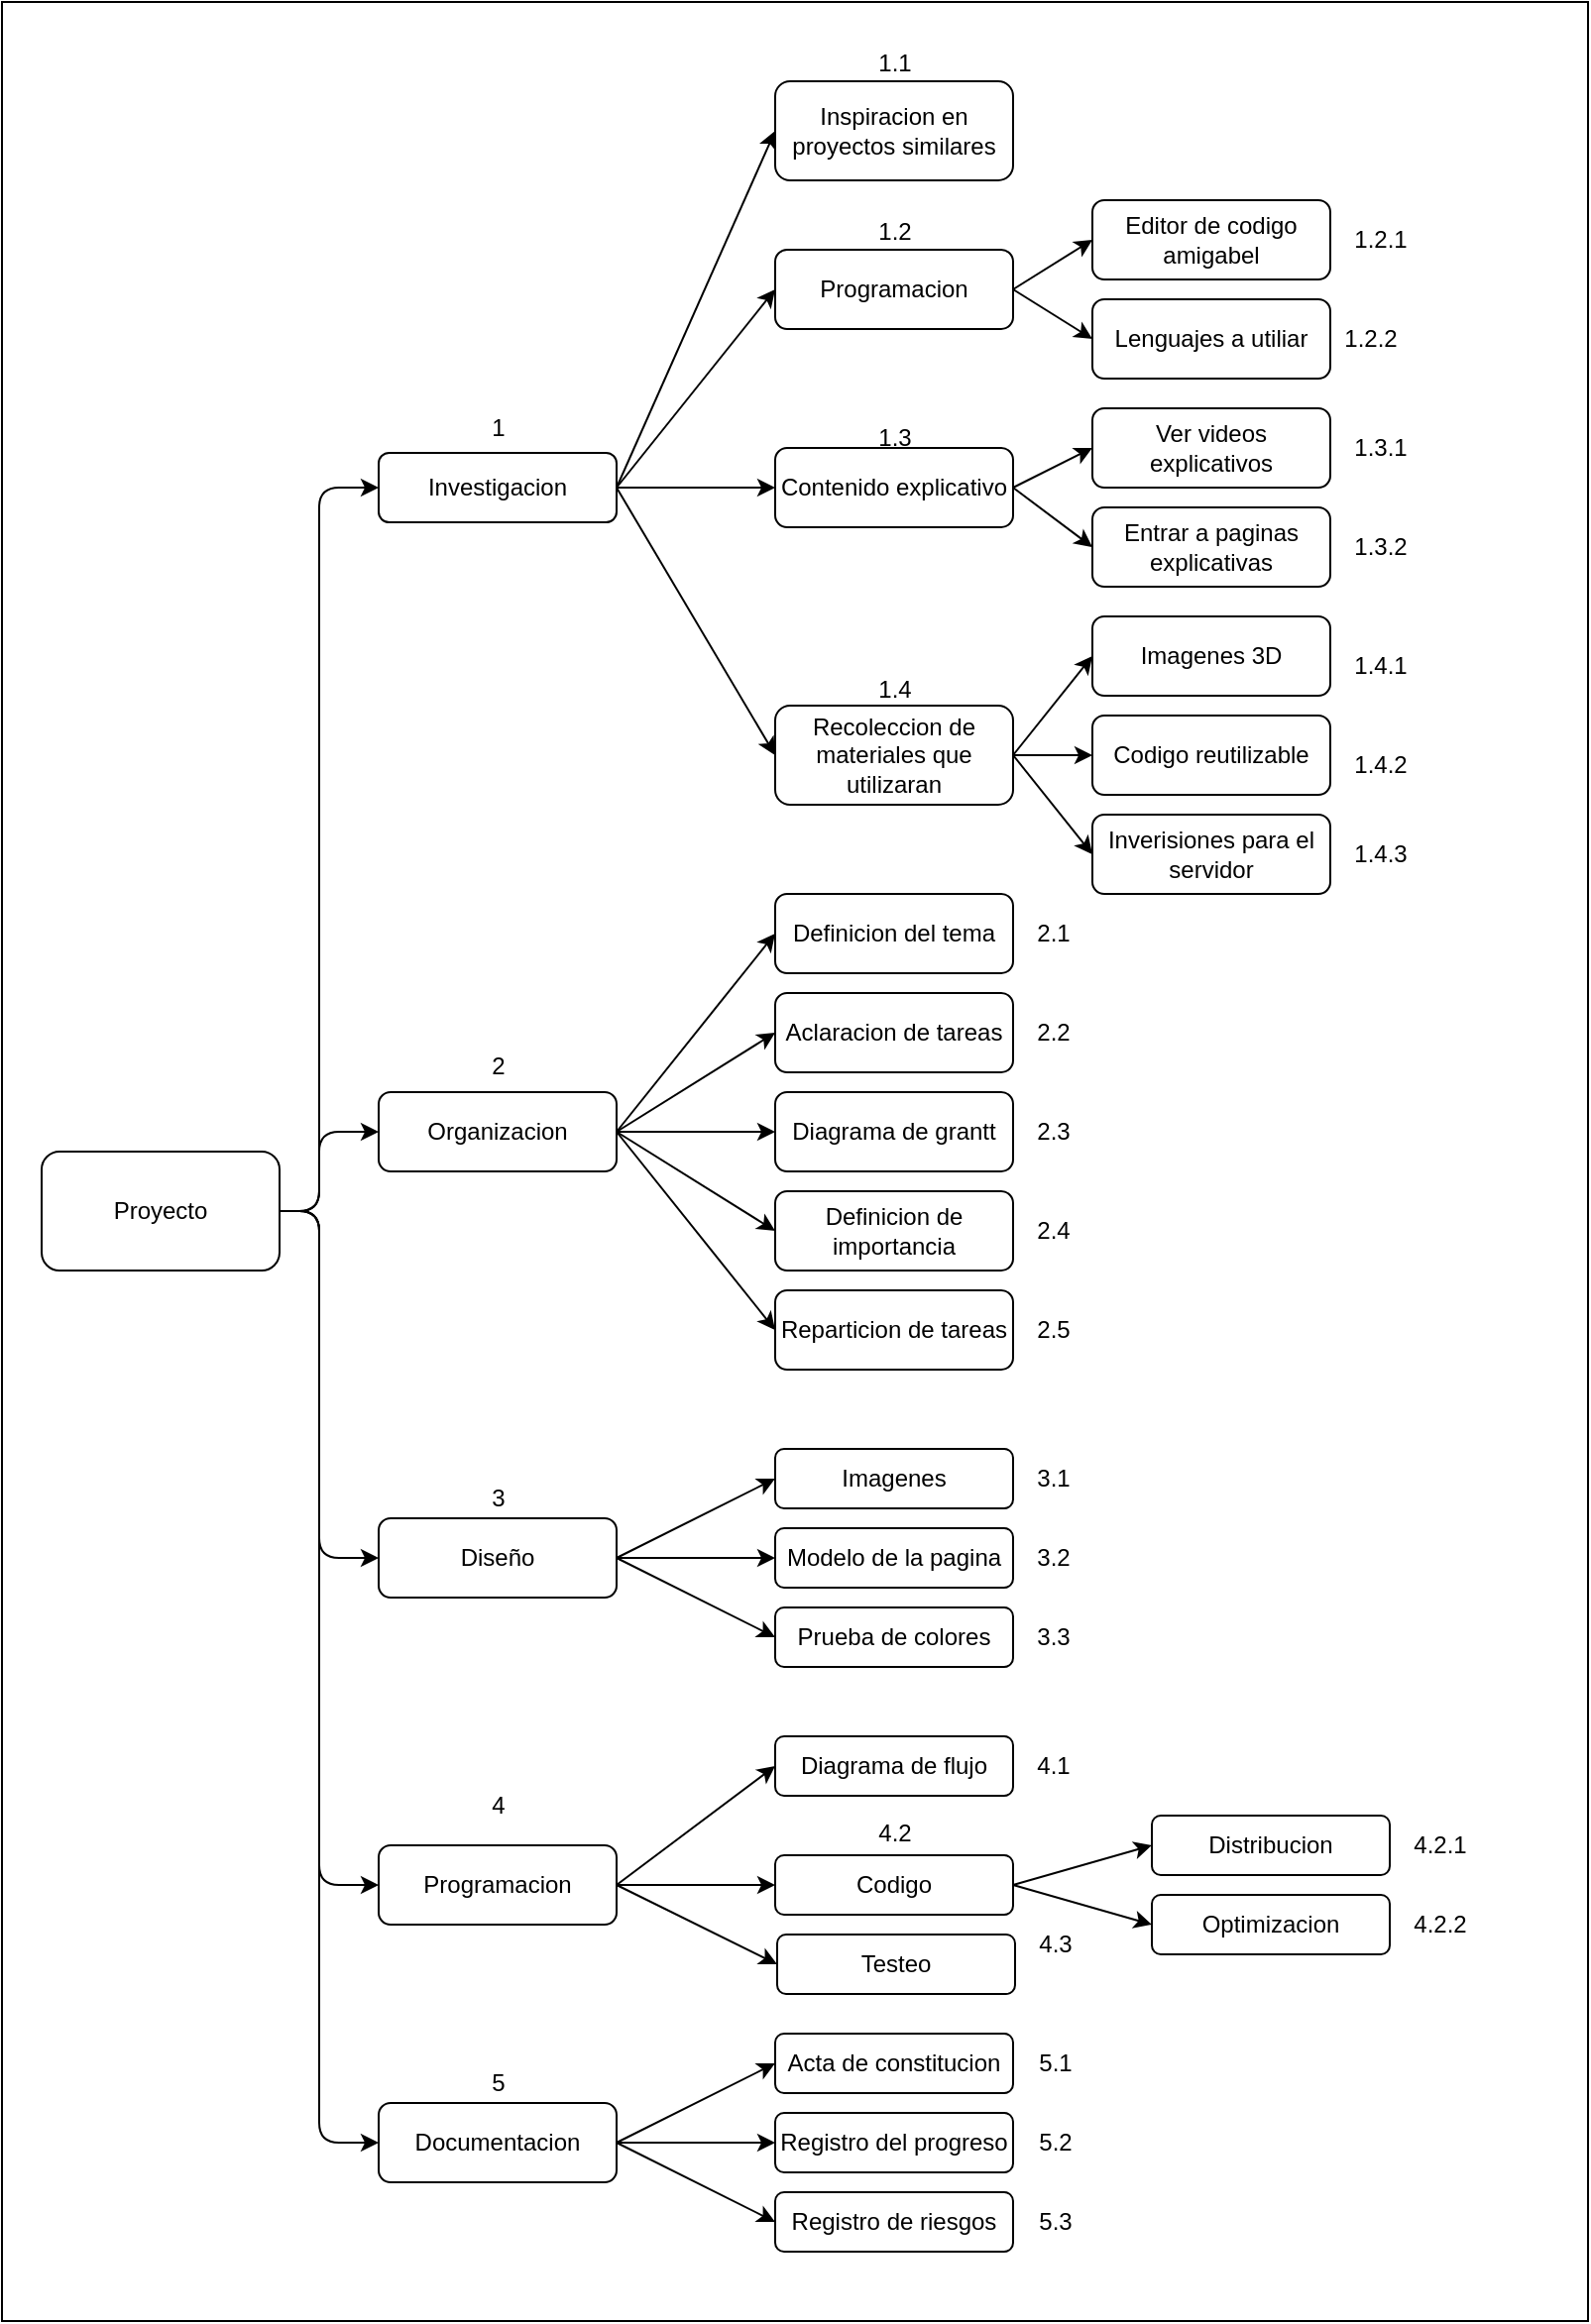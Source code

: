 <mxfile>
    <diagram id="l4u1xvhK_JpR49gEb2Zb" name="Page-1">
        <mxGraphModel dx="3364" dy="2518" grid="1" gridSize="10" guides="1" tooltips="1" connect="1" arrows="1" fold="1" page="1" pageScale="1" pageWidth="827" pageHeight="1169" math="0" shadow="0">
            <root>
                <mxCell id="0"/>
                <mxCell id="1" parent="0"/>
                <mxCell id="100" value="" style="rounded=0;whiteSpace=wrap;html=1;rotation=-90;" vertex="1" parent="1">
                    <mxGeometry x="-185" y="-145" width="1170" height="800" as="geometry"/>
                </mxCell>
                <mxCell id="94" style="edgeStyle=none;html=1;exitX=1;exitY=0.5;exitDx=0;exitDy=0;entryX=0;entryY=0.5;entryDx=0;entryDy=0;" edge="1" parent="1" source="2" target="3">
                    <mxGeometry relative="1" as="geometry">
                        <Array as="points">
                            <mxPoint x="160" y="280"/>
                            <mxPoint x="160" y="-85"/>
                        </Array>
                    </mxGeometry>
                </mxCell>
                <mxCell id="95" style="edgeStyle=none;html=1;exitX=1;exitY=0.5;exitDx=0;exitDy=0;entryX=0;entryY=0.5;entryDx=0;entryDy=0;" edge="1" parent="1" source="2" target="4">
                    <mxGeometry relative="1" as="geometry">
                        <Array as="points">
                            <mxPoint x="160" y="280"/>
                            <mxPoint x="160" y="240"/>
                        </Array>
                    </mxGeometry>
                </mxCell>
                <mxCell id="96" style="edgeStyle=none;html=1;exitX=1;exitY=0.5;exitDx=0;exitDy=0;entryX=0;entryY=0.5;entryDx=0;entryDy=0;" edge="1" parent="1" source="2" target="5">
                    <mxGeometry relative="1" as="geometry">
                        <Array as="points">
                            <mxPoint x="160" y="280"/>
                            <mxPoint x="160" y="455"/>
                        </Array>
                    </mxGeometry>
                </mxCell>
                <mxCell id="97" style="edgeStyle=none;html=1;exitX=1;exitY=0.5;exitDx=0;exitDy=0;entryX=0;entryY=0.5;entryDx=0;entryDy=0;" edge="1" parent="1" source="2" target="6">
                    <mxGeometry relative="1" as="geometry">
                        <Array as="points">
                            <mxPoint x="160" y="280"/>
                            <mxPoint x="160" y="620"/>
                        </Array>
                    </mxGeometry>
                </mxCell>
                <mxCell id="98" style="edgeStyle=none;html=1;exitX=1;exitY=0.5;exitDx=0;exitDy=0;entryX=0;entryY=0.5;entryDx=0;entryDy=0;" edge="1" parent="1" source="2" target="7">
                    <mxGeometry relative="1" as="geometry">
                        <Array as="points">
                            <mxPoint x="160" y="280"/>
                            <mxPoint x="160" y="750"/>
                        </Array>
                    </mxGeometry>
                </mxCell>
                <mxCell id="2" value="Proyecto" style="rounded=1;whiteSpace=wrap;html=1;" vertex="1" parent="1">
                    <mxGeometry x="20" y="250" width="120" height="60" as="geometry"/>
                </mxCell>
                <mxCell id="16" style="edgeStyle=none;html=1;exitX=1;exitY=0.5;exitDx=0;exitDy=0;entryX=0;entryY=0.5;entryDx=0;entryDy=0;" edge="1" parent="1" source="3" target="8">
                    <mxGeometry relative="1" as="geometry"/>
                </mxCell>
                <mxCell id="17" style="edgeStyle=none;html=1;exitX=1;exitY=0.5;exitDx=0;exitDy=0;entryX=0;entryY=0.5;entryDx=0;entryDy=0;" edge="1" parent="1" source="3" target="9">
                    <mxGeometry relative="1" as="geometry"/>
                </mxCell>
                <mxCell id="18" style="edgeStyle=none;html=1;exitX=1;exitY=0.5;exitDx=0;exitDy=0;entryX=0;entryY=0.5;entryDx=0;entryDy=0;" edge="1" parent="1" source="3" target="10">
                    <mxGeometry relative="1" as="geometry"/>
                </mxCell>
                <mxCell id="19" style="edgeStyle=none;html=1;exitX=1;exitY=0.5;exitDx=0;exitDy=0;entryX=0;entryY=0.5;entryDx=0;entryDy=0;" edge="1" parent="1" source="3" target="11">
                    <mxGeometry relative="1" as="geometry"/>
                </mxCell>
                <mxCell id="3" value="Investigacion" style="rounded=1;whiteSpace=wrap;html=1;" vertex="1" parent="1">
                    <mxGeometry x="190" y="-102.5" width="120" height="35" as="geometry"/>
                </mxCell>
                <mxCell id="36" style="edgeStyle=none;html=1;exitX=1;exitY=0.5;exitDx=0;exitDy=0;entryX=0;entryY=0.5;entryDx=0;entryDy=0;" edge="1" parent="1" source="4" target="31">
                    <mxGeometry relative="1" as="geometry"/>
                </mxCell>
                <mxCell id="37" style="edgeStyle=none;html=1;exitX=1;exitY=0.5;exitDx=0;exitDy=0;entryX=0;entryY=0.5;entryDx=0;entryDy=0;" edge="1" parent="1" source="4" target="32">
                    <mxGeometry relative="1" as="geometry"/>
                </mxCell>
                <mxCell id="38" style="edgeStyle=none;html=1;exitX=1;exitY=0.5;exitDx=0;exitDy=0;entryX=0;entryY=0.5;entryDx=0;entryDy=0;" edge="1" parent="1" source="4" target="33">
                    <mxGeometry relative="1" as="geometry"/>
                </mxCell>
                <mxCell id="39" style="edgeStyle=none;html=1;exitX=1;exitY=0.5;exitDx=0;exitDy=0;entryX=0;entryY=0.5;entryDx=0;entryDy=0;" edge="1" parent="1" source="4" target="34">
                    <mxGeometry relative="1" as="geometry"/>
                </mxCell>
                <mxCell id="40" style="edgeStyle=none;html=1;exitX=1;exitY=0.5;exitDx=0;exitDy=0;entryX=0;entryY=0.5;entryDx=0;entryDy=0;" edge="1" parent="1" source="4" target="35">
                    <mxGeometry relative="1" as="geometry"/>
                </mxCell>
                <mxCell id="4" value="Organizacion" style="rounded=1;whiteSpace=wrap;html=1;" vertex="1" parent="1">
                    <mxGeometry x="190" y="220" width="120" height="40" as="geometry"/>
                </mxCell>
                <mxCell id="44" style="edgeStyle=none;html=1;exitX=1;exitY=0.5;exitDx=0;exitDy=0;entryX=0;entryY=0.5;entryDx=0;entryDy=0;" edge="1" parent="1" source="5" target="41">
                    <mxGeometry relative="1" as="geometry"/>
                </mxCell>
                <mxCell id="45" style="edgeStyle=none;html=1;exitX=1;exitY=0.5;exitDx=0;exitDy=0;entryX=0;entryY=0.5;entryDx=0;entryDy=0;" edge="1" parent="1" source="5" target="42">
                    <mxGeometry relative="1" as="geometry"/>
                </mxCell>
                <mxCell id="46" style="edgeStyle=none;html=1;exitX=1;exitY=0.5;exitDx=0;exitDy=0;entryX=0;entryY=0.5;entryDx=0;entryDy=0;" edge="1" parent="1" source="5" target="43">
                    <mxGeometry relative="1" as="geometry"/>
                </mxCell>
                <mxCell id="5" value="Diseño" style="rounded=1;whiteSpace=wrap;html=1;" vertex="1" parent="1">
                    <mxGeometry x="190" y="435" width="120" height="40" as="geometry"/>
                </mxCell>
                <mxCell id="52" style="edgeStyle=none;html=1;exitX=1;exitY=0.5;exitDx=0;exitDy=0;entryX=0;entryY=0.5;entryDx=0;entryDy=0;" edge="1" parent="1" source="6" target="47">
                    <mxGeometry relative="1" as="geometry"/>
                </mxCell>
                <mxCell id="53" style="edgeStyle=none;html=1;exitX=1;exitY=0.5;exitDx=0;exitDy=0;entryX=0;entryY=0.5;entryDx=0;entryDy=0;" edge="1" parent="1" source="6" target="48">
                    <mxGeometry relative="1" as="geometry"/>
                </mxCell>
                <mxCell id="54" style="edgeStyle=none;html=1;exitX=1;exitY=0.5;exitDx=0;exitDy=0;entryX=0;entryY=0.5;entryDx=0;entryDy=0;" edge="1" parent="1" source="6" target="49">
                    <mxGeometry relative="1" as="geometry"/>
                </mxCell>
                <mxCell id="6" value="Programacion" style="rounded=1;whiteSpace=wrap;html=1;" vertex="1" parent="1">
                    <mxGeometry x="190" y="600" width="120" height="40" as="geometry"/>
                </mxCell>
                <mxCell id="60" style="edgeStyle=none;html=1;exitX=1;exitY=0.5;exitDx=0;exitDy=0;entryX=0;entryY=0.5;entryDx=0;entryDy=0;" edge="1" parent="1" source="7" target="57">
                    <mxGeometry relative="1" as="geometry"/>
                </mxCell>
                <mxCell id="61" style="edgeStyle=none;html=1;exitX=1;exitY=0.5;exitDx=0;exitDy=0;entryX=0;entryY=0.5;entryDx=0;entryDy=0;" edge="1" parent="1" source="7" target="58">
                    <mxGeometry relative="1" as="geometry"/>
                </mxCell>
                <mxCell id="62" style="edgeStyle=none;html=1;exitX=1;exitY=0.5;exitDx=0;exitDy=0;entryX=0;entryY=0.5;entryDx=0;entryDy=0;" edge="1" parent="1" source="7" target="59">
                    <mxGeometry relative="1" as="geometry"/>
                </mxCell>
                <mxCell id="7" value="Documentacion" style="rounded=1;whiteSpace=wrap;html=1;" vertex="1" parent="1">
                    <mxGeometry x="190" y="730" width="120" height="40" as="geometry"/>
                </mxCell>
                <mxCell id="8" value="Inspiracion en proyectos similares" style="rounded=1;whiteSpace=wrap;html=1;" vertex="1" parent="1">
                    <mxGeometry x="390" y="-290" width="120" height="50" as="geometry"/>
                </mxCell>
                <mxCell id="14" style="edgeStyle=none;html=1;exitX=1;exitY=0.5;exitDx=0;exitDy=0;entryX=0;entryY=0.5;entryDx=0;entryDy=0;" edge="1" parent="1" source="9" target="12">
                    <mxGeometry relative="1" as="geometry"/>
                </mxCell>
                <mxCell id="15" style="edgeStyle=none;html=1;exitX=1;exitY=0.5;exitDx=0;exitDy=0;entryX=0;entryY=0.5;entryDx=0;entryDy=0;" edge="1" parent="1" source="9" target="13">
                    <mxGeometry relative="1" as="geometry"/>
                </mxCell>
                <mxCell id="9" value="Programacion" style="rounded=1;whiteSpace=wrap;html=1;" vertex="1" parent="1">
                    <mxGeometry x="390" y="-205" width="120" height="40" as="geometry"/>
                </mxCell>
                <mxCell id="22" style="edgeStyle=none;html=1;exitX=1;exitY=0.5;exitDx=0;exitDy=0;entryX=0;entryY=0.5;entryDx=0;entryDy=0;" edge="1" parent="1" source="10" target="20">
                    <mxGeometry relative="1" as="geometry"/>
                </mxCell>
                <mxCell id="23" style="edgeStyle=none;html=1;exitX=1;exitY=0.5;exitDx=0;exitDy=0;entryX=0;entryY=0.5;entryDx=0;entryDy=0;" edge="1" parent="1" source="10" target="21">
                    <mxGeometry relative="1" as="geometry"/>
                </mxCell>
                <mxCell id="10" value="Contenido explicativo" style="rounded=1;whiteSpace=wrap;html=1;" vertex="1" parent="1">
                    <mxGeometry x="390" y="-105" width="120" height="40" as="geometry"/>
                </mxCell>
                <mxCell id="28" style="edgeStyle=none;html=1;exitX=1;exitY=0.5;exitDx=0;exitDy=0;entryX=0;entryY=0.5;entryDx=0;entryDy=0;" edge="1" parent="1" source="11" target="24">
                    <mxGeometry relative="1" as="geometry"/>
                </mxCell>
                <mxCell id="29" style="edgeStyle=none;html=1;exitX=1;exitY=0.5;exitDx=0;exitDy=0;entryX=0;entryY=0.5;entryDx=0;entryDy=0;" edge="1" parent="1" source="11" target="25">
                    <mxGeometry relative="1" as="geometry"/>
                </mxCell>
                <mxCell id="30" style="edgeStyle=none;html=1;exitX=1;exitY=0.5;exitDx=0;exitDy=0;entryX=0;entryY=0.5;entryDx=0;entryDy=0;" edge="1" parent="1" source="11" target="26">
                    <mxGeometry relative="1" as="geometry"/>
                </mxCell>
                <mxCell id="11" value="Recoleccion de materiales que utilizaran" style="rounded=1;whiteSpace=wrap;html=1;" vertex="1" parent="1">
                    <mxGeometry x="390" y="25" width="120" height="50" as="geometry"/>
                </mxCell>
                <mxCell id="12" value="Editor de codigo amigabel" style="rounded=1;whiteSpace=wrap;html=1;" vertex="1" parent="1">
                    <mxGeometry x="550" y="-230" width="120" height="40" as="geometry"/>
                </mxCell>
                <mxCell id="13" value="Lenguajes a utiliar" style="rounded=1;whiteSpace=wrap;html=1;" vertex="1" parent="1">
                    <mxGeometry x="550" y="-180" width="120" height="40" as="geometry"/>
                </mxCell>
                <mxCell id="20" value="Ver videos explicativos" style="rounded=1;whiteSpace=wrap;html=1;" vertex="1" parent="1">
                    <mxGeometry x="550" y="-125" width="120" height="40" as="geometry"/>
                </mxCell>
                <mxCell id="21" value="Entrar a paginas explicativas" style="rounded=1;whiteSpace=wrap;html=1;" vertex="1" parent="1">
                    <mxGeometry x="550" y="-75" width="120" height="40" as="geometry"/>
                </mxCell>
                <mxCell id="24" value="Imagenes 3D" style="rounded=1;whiteSpace=wrap;html=1;" vertex="1" parent="1">
                    <mxGeometry x="550" y="-20" width="120" height="40" as="geometry"/>
                </mxCell>
                <mxCell id="25" value="Codigo reutilizable" style="rounded=1;whiteSpace=wrap;html=1;" vertex="1" parent="1">
                    <mxGeometry x="550" y="30" width="120" height="40" as="geometry"/>
                </mxCell>
                <mxCell id="26" value="Inverisiones para el servidor" style="rounded=1;whiteSpace=wrap;html=1;" vertex="1" parent="1">
                    <mxGeometry x="550" y="80" width="120" height="40" as="geometry"/>
                </mxCell>
                <mxCell id="27" value="1.2.1" style="text;html=1;align=center;verticalAlign=middle;resizable=0;points=[];autosize=1;strokeColor=none;fillColor=none;" vertex="1" parent="1">
                    <mxGeometry x="670" y="-225" width="50" height="30" as="geometry"/>
                </mxCell>
                <mxCell id="31" value="Definicion del tema" style="rounded=1;whiteSpace=wrap;html=1;" vertex="1" parent="1">
                    <mxGeometry x="390" y="120" width="120" height="40" as="geometry"/>
                </mxCell>
                <mxCell id="32" value="Aclaracion de tareas" style="rounded=1;whiteSpace=wrap;html=1;" vertex="1" parent="1">
                    <mxGeometry x="390" y="170" width="120" height="40" as="geometry"/>
                </mxCell>
                <mxCell id="33" value="Diagrama de grantt" style="rounded=1;whiteSpace=wrap;html=1;" vertex="1" parent="1">
                    <mxGeometry x="390" y="220" width="120" height="40" as="geometry"/>
                </mxCell>
                <mxCell id="34" value="Definicion de importancia" style="rounded=1;whiteSpace=wrap;html=1;" vertex="1" parent="1">
                    <mxGeometry x="390" y="270" width="120" height="40" as="geometry"/>
                </mxCell>
                <mxCell id="35" value="Reparticion de tareas" style="rounded=1;whiteSpace=wrap;html=1;" vertex="1" parent="1">
                    <mxGeometry x="390" y="320" width="120" height="40" as="geometry"/>
                </mxCell>
                <mxCell id="41" value="Imagenes" style="rounded=1;whiteSpace=wrap;html=1;" vertex="1" parent="1">
                    <mxGeometry x="390" y="400" width="120" height="30" as="geometry"/>
                </mxCell>
                <mxCell id="42" value="Modelo de la pagina" style="rounded=1;whiteSpace=wrap;html=1;" vertex="1" parent="1">
                    <mxGeometry x="390" y="440" width="120" height="30" as="geometry"/>
                </mxCell>
                <mxCell id="43" value="Prueba de colores" style="rounded=1;whiteSpace=wrap;html=1;" vertex="1" parent="1">
                    <mxGeometry x="390" y="480" width="120" height="30" as="geometry"/>
                </mxCell>
                <mxCell id="47" value="Diagrama de flujo" style="rounded=1;whiteSpace=wrap;html=1;" vertex="1" parent="1">
                    <mxGeometry x="390" y="545" width="120" height="30" as="geometry"/>
                </mxCell>
                <mxCell id="55" style="edgeStyle=none;html=1;exitX=1;exitY=0.5;exitDx=0;exitDy=0;entryX=0;entryY=0.5;entryDx=0;entryDy=0;" edge="1" parent="1" source="48" target="50">
                    <mxGeometry relative="1" as="geometry"/>
                </mxCell>
                <mxCell id="56" style="edgeStyle=none;html=1;exitX=1;exitY=0.5;exitDx=0;exitDy=0;entryX=0;entryY=0.5;entryDx=0;entryDy=0;" edge="1" parent="1" source="48" target="51">
                    <mxGeometry relative="1" as="geometry"/>
                </mxCell>
                <mxCell id="48" value="Codigo" style="rounded=1;whiteSpace=wrap;html=1;" vertex="1" parent="1">
                    <mxGeometry x="390" y="605" width="120" height="30" as="geometry"/>
                </mxCell>
                <mxCell id="49" value="Testeo" style="rounded=1;whiteSpace=wrap;html=1;" vertex="1" parent="1">
                    <mxGeometry x="391" y="645" width="120" height="30" as="geometry"/>
                </mxCell>
                <mxCell id="50" value="Distribucion" style="rounded=1;whiteSpace=wrap;html=1;" vertex="1" parent="1">
                    <mxGeometry x="580" y="585" width="120" height="30" as="geometry"/>
                </mxCell>
                <mxCell id="51" value="Optimizacion" style="rounded=1;whiteSpace=wrap;html=1;" vertex="1" parent="1">
                    <mxGeometry x="580" y="625" width="120" height="30" as="geometry"/>
                </mxCell>
                <mxCell id="57" value="Acta de constitucion" style="rounded=1;whiteSpace=wrap;html=1;" vertex="1" parent="1">
                    <mxGeometry x="390" y="695" width="120" height="30" as="geometry"/>
                </mxCell>
                <mxCell id="58" value="Registro del progreso" style="rounded=1;whiteSpace=wrap;html=1;" vertex="1" parent="1">
                    <mxGeometry x="390" y="735" width="120" height="30" as="geometry"/>
                </mxCell>
                <mxCell id="59" value="Registro de riesgos" style="rounded=1;whiteSpace=wrap;html=1;" vertex="1" parent="1">
                    <mxGeometry x="390" y="775" width="120" height="30" as="geometry"/>
                </mxCell>
                <mxCell id="63" value="1" style="text;html=1;align=center;verticalAlign=middle;resizable=0;points=[];autosize=1;strokeColor=none;fillColor=none;" vertex="1" parent="1">
                    <mxGeometry x="235" y="-130" width="30" height="30" as="geometry"/>
                </mxCell>
                <mxCell id="64" value="2" style="text;html=1;align=center;verticalAlign=middle;resizable=0;points=[];autosize=1;strokeColor=none;fillColor=none;" vertex="1" parent="1">
                    <mxGeometry x="235" y="192" width="30" height="30" as="geometry"/>
                </mxCell>
                <mxCell id="65" value="3" style="text;html=1;align=center;verticalAlign=middle;resizable=0;points=[];autosize=1;strokeColor=none;fillColor=none;" vertex="1" parent="1">
                    <mxGeometry x="235" y="410" width="30" height="30" as="geometry"/>
                </mxCell>
                <mxCell id="66" value="4" style="text;html=1;align=center;verticalAlign=middle;resizable=0;points=[];autosize=1;strokeColor=none;fillColor=none;" vertex="1" parent="1">
                    <mxGeometry x="235" y="565" width="30" height="30" as="geometry"/>
                </mxCell>
                <mxCell id="67" value="5" style="text;html=1;align=center;verticalAlign=middle;resizable=0;points=[];autosize=1;strokeColor=none;fillColor=none;" vertex="1" parent="1">
                    <mxGeometry x="235" y="705" width="30" height="30" as="geometry"/>
                </mxCell>
                <mxCell id="68" value="1.1" style="text;html=1;align=center;verticalAlign=middle;resizable=0;points=[];autosize=1;strokeColor=none;fillColor=none;" vertex="1" parent="1">
                    <mxGeometry x="430" y="-314" width="40" height="30" as="geometry"/>
                </mxCell>
                <mxCell id="69" value="1.2" style="text;html=1;align=center;verticalAlign=middle;resizable=0;points=[];autosize=1;strokeColor=none;fillColor=none;" vertex="1" parent="1">
                    <mxGeometry x="430" y="-229" width="40" height="30" as="geometry"/>
                </mxCell>
                <mxCell id="70" value="1.3" style="text;html=1;align=center;verticalAlign=middle;resizable=0;points=[];autosize=1;strokeColor=none;fillColor=none;" vertex="1" parent="1">
                    <mxGeometry x="430" y="-125" width="40" height="30" as="geometry"/>
                </mxCell>
                <mxCell id="71" value="1.4" style="text;html=1;align=center;verticalAlign=middle;resizable=0;points=[];autosize=1;strokeColor=none;fillColor=none;" vertex="1" parent="1">
                    <mxGeometry x="430" y="2" width="40" height="30" as="geometry"/>
                </mxCell>
                <mxCell id="72" value="1.2.2" style="text;html=1;align=center;verticalAlign=middle;resizable=0;points=[];autosize=1;strokeColor=none;fillColor=none;" vertex="1" parent="1">
                    <mxGeometry x="665" y="-175" width="50" height="30" as="geometry"/>
                </mxCell>
                <mxCell id="73" value="1.3.1" style="text;html=1;align=center;verticalAlign=middle;resizable=0;points=[];autosize=1;strokeColor=none;fillColor=none;" vertex="1" parent="1">
                    <mxGeometry x="670" y="-120" width="50" height="30" as="geometry"/>
                </mxCell>
                <mxCell id="74" value="1.3.2" style="text;html=1;align=center;verticalAlign=middle;resizable=0;points=[];autosize=1;strokeColor=none;fillColor=none;" vertex="1" parent="1">
                    <mxGeometry x="670" y="-70" width="50" height="30" as="geometry"/>
                </mxCell>
                <mxCell id="75" value="1.4.1" style="text;html=1;align=center;verticalAlign=middle;resizable=0;points=[];autosize=1;strokeColor=none;fillColor=none;" vertex="1" parent="1">
                    <mxGeometry x="670" y="-10" width="50" height="30" as="geometry"/>
                </mxCell>
                <mxCell id="76" value="1.4.2" style="text;html=1;align=center;verticalAlign=middle;resizable=0;points=[];autosize=1;strokeColor=none;fillColor=none;" vertex="1" parent="1">
                    <mxGeometry x="670" y="40" width="50" height="30" as="geometry"/>
                </mxCell>
                <mxCell id="77" value="1.4.3" style="text;html=1;align=center;verticalAlign=middle;resizable=0;points=[];autosize=1;strokeColor=none;fillColor=none;" vertex="1" parent="1">
                    <mxGeometry x="670" y="85" width="50" height="30" as="geometry"/>
                </mxCell>
                <mxCell id="78" value="2.1" style="text;html=1;align=center;verticalAlign=middle;resizable=0;points=[];autosize=1;strokeColor=none;fillColor=none;" vertex="1" parent="1">
                    <mxGeometry x="510" y="125" width="40" height="30" as="geometry"/>
                </mxCell>
                <mxCell id="79" value="2.2" style="text;html=1;align=center;verticalAlign=middle;resizable=0;points=[];autosize=1;strokeColor=none;fillColor=none;" vertex="1" parent="1">
                    <mxGeometry x="510" y="175" width="40" height="30" as="geometry"/>
                </mxCell>
                <mxCell id="80" value="2.3" style="text;html=1;align=center;verticalAlign=middle;resizable=0;points=[];autosize=1;strokeColor=none;fillColor=none;" vertex="1" parent="1">
                    <mxGeometry x="510" y="225" width="40" height="30" as="geometry"/>
                </mxCell>
                <mxCell id="81" value="2.4" style="text;html=1;align=center;verticalAlign=middle;resizable=0;points=[];autosize=1;strokeColor=none;fillColor=none;" vertex="1" parent="1">
                    <mxGeometry x="510" y="275" width="40" height="30" as="geometry"/>
                </mxCell>
                <mxCell id="82" value="2.5" style="text;html=1;align=center;verticalAlign=middle;resizable=0;points=[];autosize=1;strokeColor=none;fillColor=none;" vertex="1" parent="1">
                    <mxGeometry x="510" y="325" width="40" height="30" as="geometry"/>
                </mxCell>
                <mxCell id="83" value="3.1" style="text;html=1;align=center;verticalAlign=middle;resizable=0;points=[];autosize=1;strokeColor=none;fillColor=none;" vertex="1" parent="1">
                    <mxGeometry x="510" y="400" width="40" height="30" as="geometry"/>
                </mxCell>
                <mxCell id="84" value="3.2" style="text;html=1;align=center;verticalAlign=middle;resizable=0;points=[];autosize=1;strokeColor=none;fillColor=none;" vertex="1" parent="1">
                    <mxGeometry x="510" y="440" width="40" height="30" as="geometry"/>
                </mxCell>
                <mxCell id="85" value="3.3" style="text;html=1;align=center;verticalAlign=middle;resizable=0;points=[];autosize=1;strokeColor=none;fillColor=none;" vertex="1" parent="1">
                    <mxGeometry x="510" y="480" width="40" height="30" as="geometry"/>
                </mxCell>
                <mxCell id="86" value="4.1" style="text;html=1;align=center;verticalAlign=middle;resizable=0;points=[];autosize=1;strokeColor=none;fillColor=none;" vertex="1" parent="1">
                    <mxGeometry x="510" y="545" width="40" height="30" as="geometry"/>
                </mxCell>
                <mxCell id="87" value="4.3" style="text;html=1;align=center;verticalAlign=middle;resizable=0;points=[];autosize=1;strokeColor=none;fillColor=none;" vertex="1" parent="1">
                    <mxGeometry x="511" y="635" width="40" height="30" as="geometry"/>
                </mxCell>
                <mxCell id="88" value="4.2" style="text;html=1;align=center;verticalAlign=middle;resizable=0;points=[];autosize=1;strokeColor=none;fillColor=none;" vertex="1" parent="1">
                    <mxGeometry x="430" y="579" width="40" height="30" as="geometry"/>
                </mxCell>
                <mxCell id="89" value="4.2.1" style="text;html=1;align=center;verticalAlign=middle;resizable=0;points=[];autosize=1;strokeColor=none;fillColor=none;" vertex="1" parent="1">
                    <mxGeometry x="700" y="585" width="50" height="30" as="geometry"/>
                </mxCell>
                <mxCell id="90" value="4.2.2" style="text;html=1;align=center;verticalAlign=middle;resizable=0;points=[];autosize=1;strokeColor=none;fillColor=none;" vertex="1" parent="1">
                    <mxGeometry x="700" y="625" width="50" height="30" as="geometry"/>
                </mxCell>
                <mxCell id="91" value="5.1" style="text;html=1;align=center;verticalAlign=middle;resizable=0;points=[];autosize=1;strokeColor=none;fillColor=none;" vertex="1" parent="1">
                    <mxGeometry x="511" y="695" width="40" height="30" as="geometry"/>
                </mxCell>
                <mxCell id="92" value="5.2" style="text;html=1;align=center;verticalAlign=middle;resizable=0;points=[];autosize=1;strokeColor=none;fillColor=none;" vertex="1" parent="1">
                    <mxGeometry x="511" y="735" width="40" height="30" as="geometry"/>
                </mxCell>
                <mxCell id="93" value="5.3" style="text;html=1;align=center;verticalAlign=middle;resizable=0;points=[];autosize=1;strokeColor=none;fillColor=none;" vertex="1" parent="1">
                    <mxGeometry x="511" y="775" width="40" height="30" as="geometry"/>
                </mxCell>
            </root>
        </mxGraphModel>
    </diagram>
</mxfile>